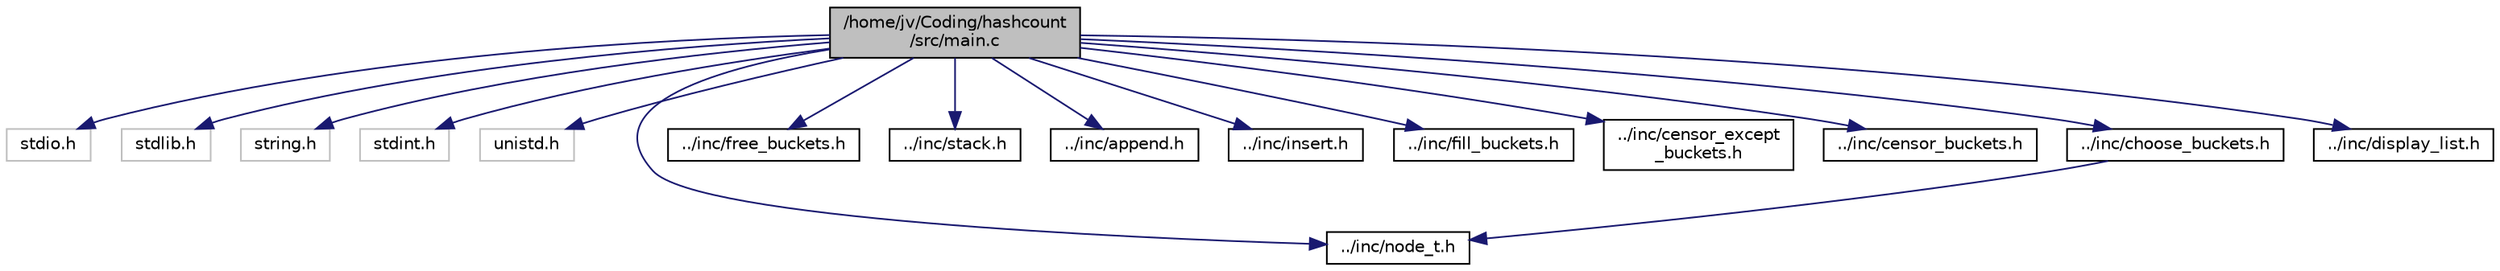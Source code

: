 digraph "/home/jv/Coding/hashcount/src/main.c"
{
 // LATEX_PDF_SIZE
  edge [fontname="Helvetica",fontsize="10",labelfontname="Helvetica",labelfontsize="10"];
  node [fontname="Helvetica",fontsize="10",shape=record];
  Node1 [label="/home/jv/Coding/hashcount\l/src/main.c",height=0.2,width=0.4,color="black", fillcolor="grey75", style="filled", fontcolor="black",tooltip="main entry point for hashcount program"];
  Node1 -> Node2 [color="midnightblue",fontsize="10",style="solid",fontname="Helvetica"];
  Node2 [label="stdio.h",height=0.2,width=0.4,color="grey75", fillcolor="white", style="filled",tooltip=" "];
  Node1 -> Node3 [color="midnightblue",fontsize="10",style="solid",fontname="Helvetica"];
  Node3 [label="stdlib.h",height=0.2,width=0.4,color="grey75", fillcolor="white", style="filled",tooltip=" "];
  Node1 -> Node4 [color="midnightblue",fontsize="10",style="solid",fontname="Helvetica"];
  Node4 [label="string.h",height=0.2,width=0.4,color="grey75", fillcolor="white", style="filled",tooltip=" "];
  Node1 -> Node5 [color="midnightblue",fontsize="10",style="solid",fontname="Helvetica"];
  Node5 [label="stdint.h",height=0.2,width=0.4,color="grey75", fillcolor="white", style="filled",tooltip=" "];
  Node1 -> Node6 [color="midnightblue",fontsize="10",style="solid",fontname="Helvetica"];
  Node6 [label="unistd.h",height=0.2,width=0.4,color="grey75", fillcolor="white", style="filled",tooltip=" "];
  Node1 -> Node7 [color="midnightblue",fontsize="10",style="solid",fontname="Helvetica"];
  Node7 [label="../inc/node_t.h",height=0.2,width=0.4,color="black", fillcolor="white", style="filled",URL="$node__t_8h_source.html",tooltip=" "];
  Node1 -> Node8 [color="midnightblue",fontsize="10",style="solid",fontname="Helvetica"];
  Node8 [label="../inc/free_buckets.h",height=0.2,width=0.4,color="black", fillcolor="white", style="filled",URL="$free__buckets_8h_source.html",tooltip=" "];
  Node1 -> Node9 [color="midnightblue",fontsize="10",style="solid",fontname="Helvetica"];
  Node9 [label="../inc/stack.h",height=0.2,width=0.4,color="black", fillcolor="white", style="filled",URL="$stack_8h_source.html",tooltip=" "];
  Node1 -> Node10 [color="midnightblue",fontsize="10",style="solid",fontname="Helvetica"];
  Node10 [label="../inc/append.h",height=0.2,width=0.4,color="black", fillcolor="white", style="filled",URL="$append_8h_source.html",tooltip=" "];
  Node1 -> Node11 [color="midnightblue",fontsize="10",style="solid",fontname="Helvetica"];
  Node11 [label="../inc/insert.h",height=0.2,width=0.4,color="black", fillcolor="white", style="filled",URL="$insert_8h_source.html",tooltip=" "];
  Node1 -> Node12 [color="midnightblue",fontsize="10",style="solid",fontname="Helvetica"];
  Node12 [label="../inc/fill_buckets.h",height=0.2,width=0.4,color="black", fillcolor="white", style="filled",URL="$fill__buckets_8h_source.html",tooltip=" "];
  Node1 -> Node13 [color="midnightblue",fontsize="10",style="solid",fontname="Helvetica"];
  Node13 [label="../inc/censor_except\l_buckets.h",height=0.2,width=0.4,color="black", fillcolor="white", style="filled",URL="$censor__except__buckets_8h_source.html",tooltip=" "];
  Node1 -> Node14 [color="midnightblue",fontsize="10",style="solid",fontname="Helvetica"];
  Node14 [label="../inc/censor_buckets.h",height=0.2,width=0.4,color="black", fillcolor="white", style="filled",URL="$censor__buckets_8h_source.html",tooltip=" "];
  Node1 -> Node15 [color="midnightblue",fontsize="10",style="solid",fontname="Helvetica"];
  Node15 [label="../inc/choose_buckets.h",height=0.2,width=0.4,color="black", fillcolor="white", style="filled",URL="$choose__buckets_8h_source.html",tooltip=" "];
  Node15 -> Node7 [color="midnightblue",fontsize="10",style="solid",fontname="Helvetica"];
  Node1 -> Node16 [color="midnightblue",fontsize="10",style="solid",fontname="Helvetica"];
  Node16 [label="../inc/display_list.h",height=0.2,width=0.4,color="black", fillcolor="white", style="filled",URL="$display__list_8h_source.html",tooltip=" "];
}
